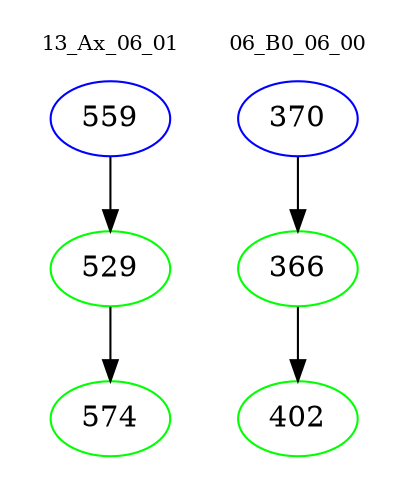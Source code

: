 digraph{
subgraph cluster_0 {
color = white
label = "13_Ax_06_01";
fontsize=10;
T0_559 [label="559", color="blue"]
T0_559 -> T0_529 [color="black"]
T0_529 [label="529", color="green"]
T0_529 -> T0_574 [color="black"]
T0_574 [label="574", color="green"]
}
subgraph cluster_1 {
color = white
label = "06_B0_06_00";
fontsize=10;
T1_370 [label="370", color="blue"]
T1_370 -> T1_366 [color="black"]
T1_366 [label="366", color="green"]
T1_366 -> T1_402 [color="black"]
T1_402 [label="402", color="green"]
}
}

